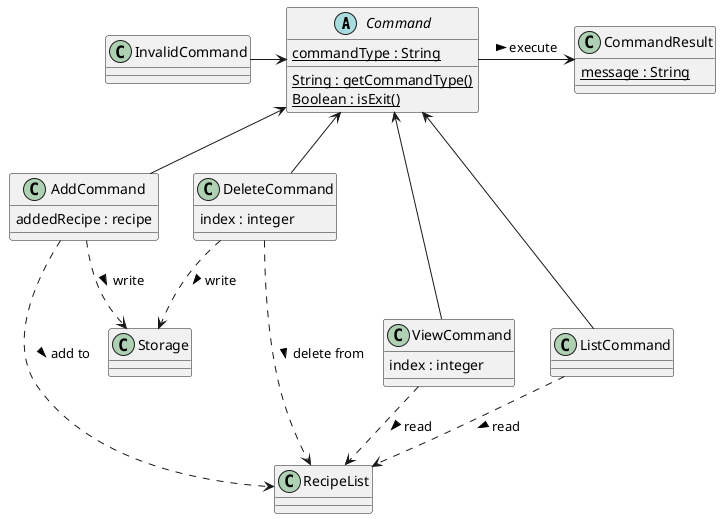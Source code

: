 @startuml

Abstract Class Command {
    {static} commandType : String
    {static} String : getCommandType()
    {static} Boolean : isExit()
}

Class CommandResult {
    {static} message : String
}

Class AddCommand {
    addedRecipe : recipe
}

Class DeleteCommand {
    index : integer
}

Class ViewCommand {
    index : integer
}

Command -> CommandResult : > execute

InvalidCommand -> Command
Command <-- AddCommand
Command <-- DeleteCommand
Command <--- ListCommand
Command <--- ViewCommand
AddCommand ...> RecipeList : > add to
AddCommand ..> Storage : > write
DeleteCommand ...> RecipeList : > delete from
DeleteCommand ..> Storage : > write


ListCommand ..> RecipeList : > read
ViewCommand ..> RecipeList : > read


@enduml